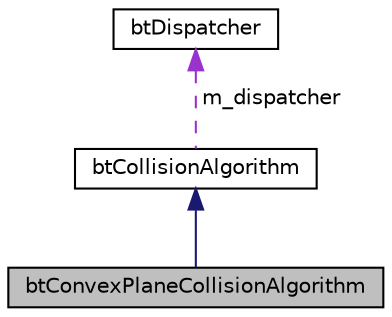 digraph "btConvexPlaneCollisionAlgorithm"
{
  edge [fontname="Helvetica",fontsize="10",labelfontname="Helvetica",labelfontsize="10"];
  node [fontname="Helvetica",fontsize="10",shape=record];
  Node1 [label="btConvexPlaneCollisionAlgorithm",height=0.2,width=0.4,color="black", fillcolor="grey75", style="filled", fontcolor="black"];
  Node2 -> Node1 [dir="back",color="midnightblue",fontsize="10",style="solid",fontname="Helvetica"];
  Node2 [label="btCollisionAlgorithm",height=0.2,width=0.4,color="black", fillcolor="white", style="filled",URL="$classbt_collision_algorithm.html"];
  Node3 -> Node2 [dir="back",color="darkorchid3",fontsize="10",style="dashed",label=" m_dispatcher" ,fontname="Helvetica"];
  Node3 [label="btDispatcher",height=0.2,width=0.4,color="black", fillcolor="white", style="filled",URL="$classbt_dispatcher.html"];
}
